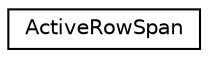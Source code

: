 digraph "类继承关系图"
{
 // INTERACTIVE_SVG=YES
 // LATEX_PDF_SIZE
  edge [fontname="Helvetica",fontsize="10",labelfontname="Helvetica",labelfontsize="10"];
  node [fontname="Helvetica",fontsize="10",shape=record];
  rankdir="LR";
  Node0 [label="ActiveRowSpan",height=0.2,width=0.4,color="black", fillcolor="white", style="filled",URL="$d6/d2e/struct_active_row_span.html",tooltip="Helper class to compute the grid for an HTML style table"];
}
